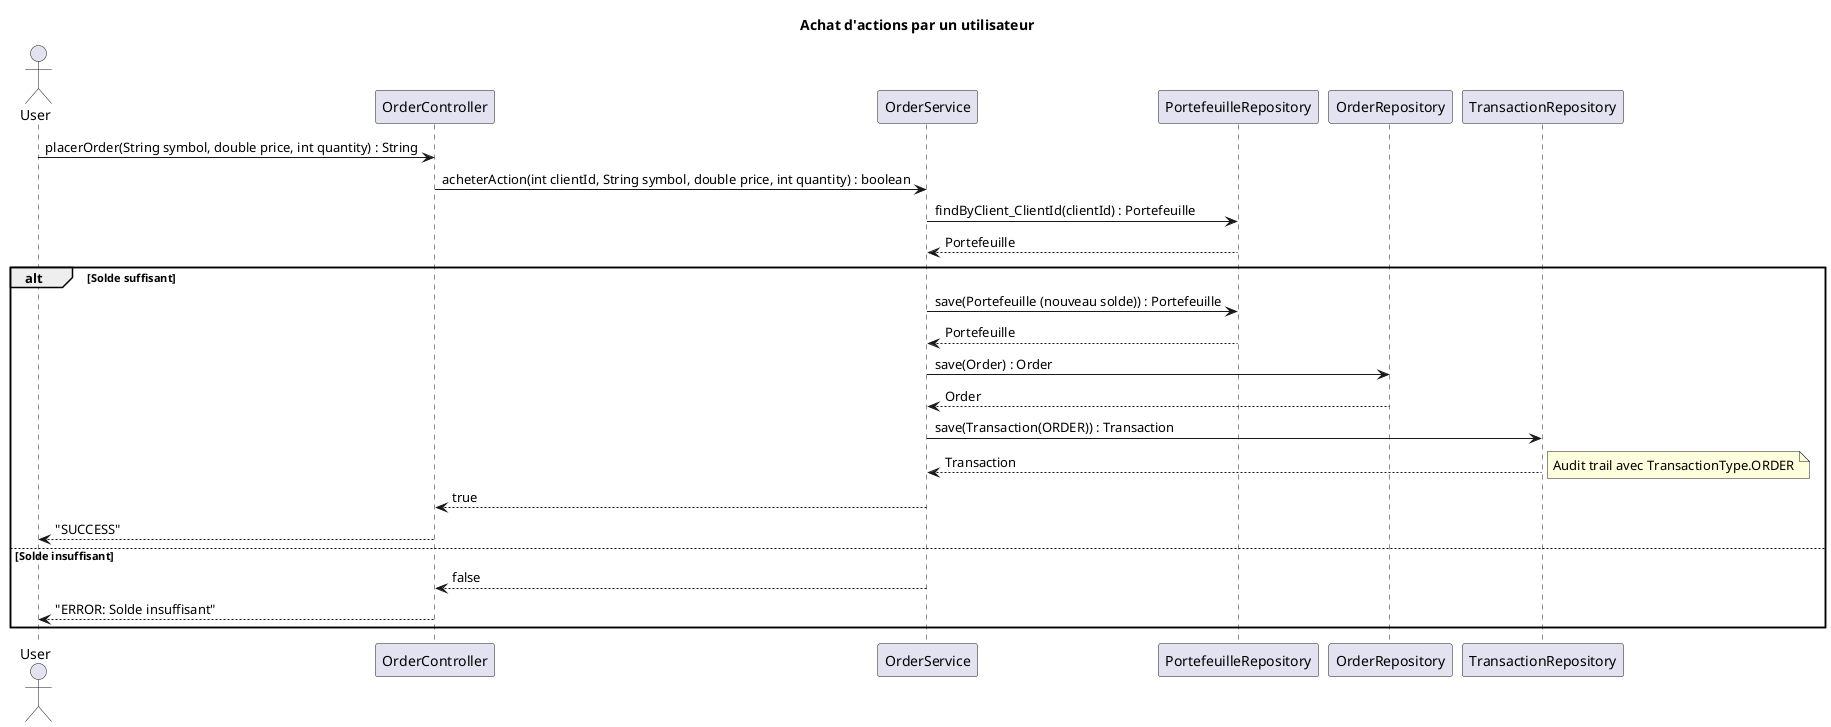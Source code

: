 @startuml
actor User

title Achat d'actions par un utilisateur

User -> OrderController : placerOrder(String symbol, double price, int quantity) : String
OrderController -> OrderService : acheterAction(int clientId, String symbol, double price, int quantity) : boolean

OrderService -> PortefeuilleRepository : findByClient_ClientId(clientId) : Portefeuille
PortefeuilleRepository --> OrderService : Portefeuille

alt Solde suffisant
    OrderService -> PortefeuilleRepository : save(Portefeuille (nouveau solde)) : Portefeuille
    PortefeuilleRepository --> OrderService : Portefeuille

    OrderService -> OrderRepository : save(Order) : Order
    OrderRepository --> OrderService : Order

    OrderService -> TransactionRepository : save(Transaction(ORDER)) : Transaction
    TransactionRepository --> OrderService : Transaction
    note right : Audit trail avec TransactionType.ORDER

    OrderService --> OrderController : true
    OrderController --> User : "SUCCESS"
else Solde insuffisant
    OrderService --> OrderController : false
    OrderController --> User : "ERROR: Solde insuffisant"
end

@enduml
